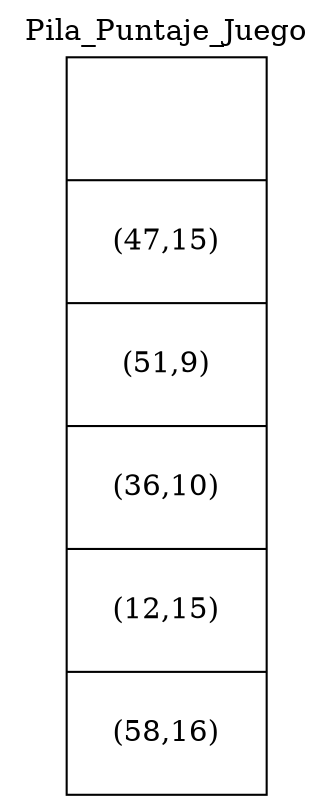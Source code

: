 digraph pila_puntos{
 label=Pila_Puntaje_Juego; 
 labelloc=t; 
node[margin=0.3 fontcolor=black shape=record];
 
pila1[
label="{
|(47,15)
|(51,9)
|(36,10)
|(12,15)
|(58,16)
}" 
];
}
